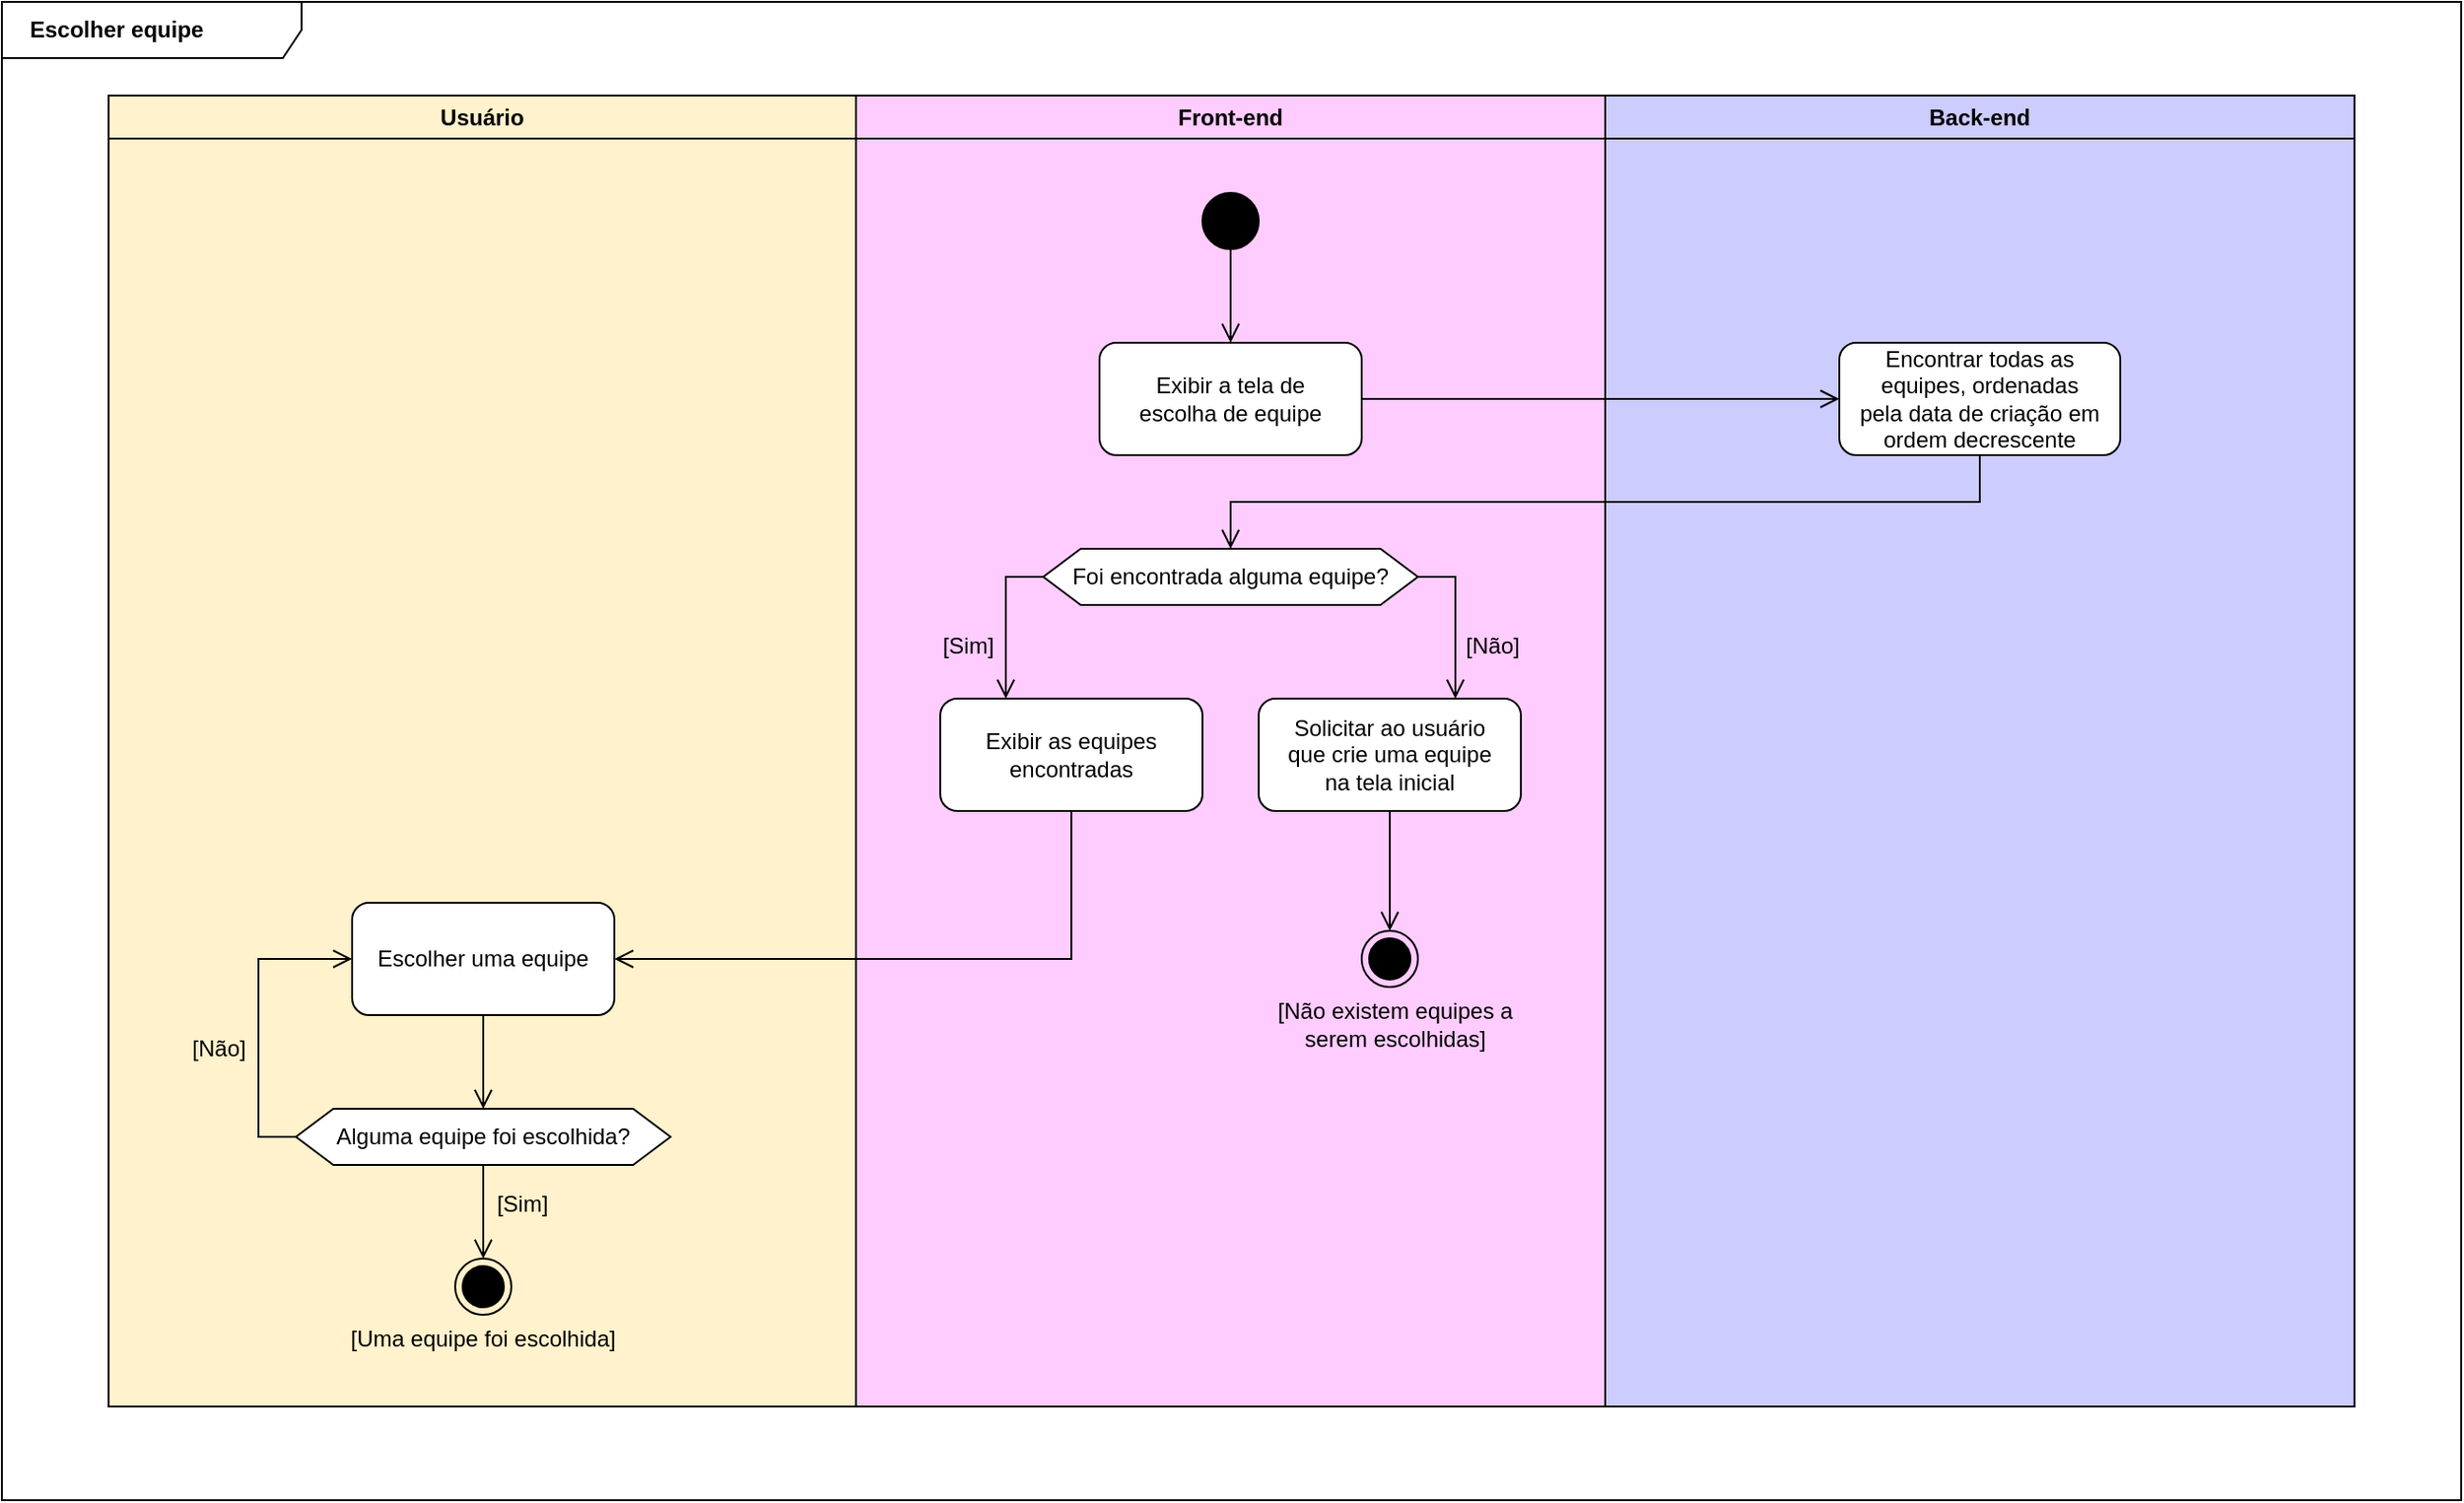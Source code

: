 <mxfile version="21.2.1" type="device">
  <diagram name="Page-1" id="16vWiy-wB-ud1axXoYQZ">
    <mxGraphModel dx="1467" dy="2156" grid="0" gridSize="10" guides="1" tooltips="1" connect="1" arrows="1" fold="1" page="1" pageScale="1" pageWidth="827" pageHeight="1169" math="0" shadow="0">
      <root>
        <mxCell id="0" />
        <mxCell id="1" parent="0" />
        <mxCell id="RNL18w_joaWgRKOxXDmb-138" value="Escolher equipe" style="shape=umlFrame;whiteSpace=wrap;html=1;pointerEvents=0;recursiveResize=0;container=1;collapsible=0;width=160;align=left;spacing=15;fontStyle=1" parent="1" vertex="1">
          <mxGeometry x="8" y="-42" width="1313" height="800" as="geometry" />
        </mxCell>
        <mxCell id="RNL18w_joaWgRKOxXDmb-1" value="Usuário" style="swimlane;whiteSpace=wrap;spacing=5;swimlaneFillColor=#FFF2CC;fillColor=#FFF2CC;" parent="RNL18w_joaWgRKOxXDmb-138" vertex="1">
          <mxGeometry x="57" y="50" width="399" height="700" as="geometry">
            <mxRectangle x="164.5" y="128" width="90" height="30" as="alternateBounds" />
          </mxGeometry>
        </mxCell>
        <mxCell id="RNL18w_joaWgRKOxXDmb-141" style="edgeStyle=orthogonalEdgeStyle;rounded=0;orthogonalLoop=1;jettySize=auto;html=1;exitX=0.5;exitY=1;exitDx=0;exitDy=0;entryX=0.5;entryY=0;entryDx=0;entryDy=0;endArrow=open;endFill=0;endSize=8;" parent="RNL18w_joaWgRKOxXDmb-1" source="RNL18w_joaWgRKOxXDmb-133" target="RNL18w_joaWgRKOxXDmb-139" edge="1">
          <mxGeometry relative="1" as="geometry" />
        </mxCell>
        <mxCell id="RNL18w_joaWgRKOxXDmb-133" value="Escolher uma equipe" style="strokeColor=default;whiteSpace=wrap;rounded=1;glass=0;spacing=11;" parent="RNL18w_joaWgRKOxXDmb-1" vertex="1">
          <mxGeometry x="130" y="431" width="140" height="60" as="geometry" />
        </mxCell>
        <mxCell id="RNL18w_joaWgRKOxXDmb-144" style="edgeStyle=orthogonalEdgeStyle;rounded=0;orthogonalLoop=1;jettySize=auto;html=1;exitX=0;exitY=0.5;exitDx=0;exitDy=0;entryX=0;entryY=0.5;entryDx=0;entryDy=0;endArrow=open;endFill=0;endSize=8;" parent="RNL18w_joaWgRKOxXDmb-1" source="RNL18w_joaWgRKOxXDmb-139" target="RNL18w_joaWgRKOxXDmb-133" edge="1">
          <mxGeometry relative="1" as="geometry" />
        </mxCell>
        <mxCell id="RNL18w_joaWgRKOxXDmb-139" value="Alguma equipe foi escolhida?" style="shape=hexagon;perimeter=hexagonPerimeter2;whiteSpace=wrap;html=1;fixedSize=1;" parent="RNL18w_joaWgRKOxXDmb-1" vertex="1">
          <mxGeometry x="100" y="541" width="200" height="30" as="geometry" />
        </mxCell>
        <mxCell id="RNL18w_joaWgRKOxXDmb-143" value="[Sim]" style="text;html=1;strokeColor=none;fillColor=none;align=center;verticalAlign=middle;whiteSpace=wrap;rounded=0;" parent="RNL18w_joaWgRKOxXDmb-1" vertex="1">
          <mxGeometry x="201" y="582" width="40" height="20" as="geometry" />
        </mxCell>
        <mxCell id="RNL18w_joaWgRKOxXDmb-145" value="[Não]" style="text;html=1;strokeColor=none;fillColor=none;align=center;verticalAlign=middle;whiteSpace=wrap;rounded=0;" parent="RNL18w_joaWgRKOxXDmb-1" vertex="1">
          <mxGeometry x="39" y="499" width="40" height="20" as="geometry" />
        </mxCell>
        <mxCell id="RNL18w_joaWgRKOxXDmb-146" value="[Uma equipe foi escolhida]" style="text;html=1;strokeColor=none;fillColor=none;align=center;verticalAlign=middle;whiteSpace=wrap;rounded=0;" parent="RNL18w_joaWgRKOxXDmb-1" vertex="1">
          <mxGeometry x="125" y="654" width="150" height="20" as="geometry" />
        </mxCell>
        <mxCell id="RNL18w_joaWgRKOxXDmb-140" value="" style="ellipse;html=1;shape=endState;fillColor=strokeColor;" parent="RNL18w_joaWgRKOxXDmb-1" vertex="1">
          <mxGeometry x="185" y="621" width="30" height="30" as="geometry" />
        </mxCell>
        <mxCell id="RNL18w_joaWgRKOxXDmb-142" style="edgeStyle=orthogonalEdgeStyle;rounded=0;orthogonalLoop=1;jettySize=auto;html=1;exitX=0.5;exitY=1;exitDx=0;exitDy=0;entryX=0.5;entryY=0;entryDx=0;entryDy=0;endArrow=open;endFill=0;endSize=8;" parent="RNL18w_joaWgRKOxXDmb-138" source="RNL18w_joaWgRKOxXDmb-139" edge="1">
          <mxGeometry relative="1" as="geometry">
            <mxPoint x="257" y="671" as="targetPoint" />
          </mxGeometry>
        </mxCell>
        <mxCell id="RNL18w_joaWgRKOxXDmb-11" value="Front-end" style="swimlane;whiteSpace=wrap;spacing=5;swimlaneFillColor=#FFCCFF;fillColor=#FFCCFF;" parent="RNL18w_joaWgRKOxXDmb-138" vertex="1">
          <mxGeometry x="456" y="50" width="400" height="700" as="geometry">
            <mxRectangle x="164.5" y="128" width="90" height="30" as="alternateBounds" />
          </mxGeometry>
        </mxCell>
        <mxCell id="RNL18w_joaWgRKOxXDmb-92" value="Exibir a tela de escolha de equipe" style="strokeColor=default;whiteSpace=wrap;rounded=1;glass=0;spacing=11;" parent="RNL18w_joaWgRKOxXDmb-11" vertex="1">
          <mxGeometry x="130" y="132" width="140" height="60" as="geometry" />
        </mxCell>
        <mxCell id="RNL18w_joaWgRKOxXDmb-113" style="edgeStyle=orthogonalEdgeStyle;rounded=0;orthogonalLoop=1;jettySize=auto;html=1;exitX=0.5;exitY=1;exitDx=0;exitDy=0;entryX=0.5;entryY=0;entryDx=0;entryDy=0;endArrow=open;endFill=0;endSize=8;" parent="RNL18w_joaWgRKOxXDmb-11" source="RNL18w_joaWgRKOxXDmb-112" target="RNL18w_joaWgRKOxXDmb-92" edge="1">
          <mxGeometry relative="1" as="geometry" />
        </mxCell>
        <mxCell id="RNL18w_joaWgRKOxXDmb-112" value="" style="ellipse;fillColor=strokeColor;html=1;" parent="RNL18w_joaWgRKOxXDmb-11" vertex="1">
          <mxGeometry x="185" y="52" width="30" height="30" as="geometry" />
        </mxCell>
        <mxCell id="RNL18w_joaWgRKOxXDmb-128" style="edgeStyle=orthogonalEdgeStyle;rounded=0;orthogonalLoop=1;jettySize=auto;html=1;exitX=0;exitY=0.5;exitDx=0;exitDy=0;entryX=0.25;entryY=0;entryDx=0;entryDy=0;endArrow=open;endFill=0;endSize=8;" parent="RNL18w_joaWgRKOxXDmb-11" source="RNL18w_joaWgRKOxXDmb-122" target="RNL18w_joaWgRKOxXDmb-126" edge="1">
          <mxGeometry relative="1" as="geometry" />
        </mxCell>
        <mxCell id="RNL18w_joaWgRKOxXDmb-129" style="edgeStyle=orthogonalEdgeStyle;rounded=0;orthogonalLoop=1;jettySize=auto;html=1;exitX=1;exitY=0.5;exitDx=0;exitDy=0;entryX=0.75;entryY=0;entryDx=0;entryDy=0;endArrow=open;endFill=0;endSize=8;" parent="RNL18w_joaWgRKOxXDmb-11" source="RNL18w_joaWgRKOxXDmb-122" target="RNL18w_joaWgRKOxXDmb-127" edge="1">
          <mxGeometry relative="1" as="geometry" />
        </mxCell>
        <mxCell id="RNL18w_joaWgRKOxXDmb-122" value="Foi encontrada alguma equipe?" style="shape=hexagon;perimeter=hexagonPerimeter2;whiteSpace=wrap;html=1;fixedSize=1;" parent="RNL18w_joaWgRKOxXDmb-11" vertex="1">
          <mxGeometry x="100" y="242" width="200" height="30" as="geometry" />
        </mxCell>
        <mxCell id="RNL18w_joaWgRKOxXDmb-126" value="Exibir as equipes encontradas" style="strokeColor=default;whiteSpace=wrap;rounded=1;glass=0;spacing=11;" parent="RNL18w_joaWgRKOxXDmb-11" vertex="1">
          <mxGeometry x="45" y="322" width="140" height="60" as="geometry" />
        </mxCell>
        <mxCell id="RNL18w_joaWgRKOxXDmb-135" style="edgeStyle=orthogonalEdgeStyle;rounded=0;orthogonalLoop=1;jettySize=auto;html=1;exitX=0.5;exitY=1;exitDx=0;exitDy=0;entryX=0.5;entryY=0;entryDx=0;entryDy=0;endArrow=open;endFill=0;endSize=8;" parent="RNL18w_joaWgRKOxXDmb-11" source="RNL18w_joaWgRKOxXDmb-127" target="RNL18w_joaWgRKOxXDmb-134" edge="1">
          <mxGeometry relative="1" as="geometry" />
        </mxCell>
        <mxCell id="RNL18w_joaWgRKOxXDmb-127" value="Solicitar ao usuário que crie uma equipe na tela inicial" style="strokeColor=default;whiteSpace=wrap;rounded=1;glass=0;spacing=11;" parent="RNL18w_joaWgRKOxXDmb-11" vertex="1">
          <mxGeometry x="215" y="322" width="140" height="60" as="geometry" />
        </mxCell>
        <mxCell id="RNL18w_joaWgRKOxXDmb-83" value="[Sim]" style="text;html=1;strokeColor=none;fillColor=none;align=center;verticalAlign=middle;whiteSpace=wrap;rounded=0;" parent="RNL18w_joaWgRKOxXDmb-11" vertex="1">
          <mxGeometry x="40" y="284" width="40" height="20" as="geometry" />
        </mxCell>
        <mxCell id="RNL18w_joaWgRKOxXDmb-131" value="[Não]" style="text;html=1;strokeColor=none;fillColor=none;align=center;verticalAlign=middle;whiteSpace=wrap;rounded=0;" parent="RNL18w_joaWgRKOxXDmb-11" vertex="1">
          <mxGeometry x="320" y="284" width="40" height="20" as="geometry" />
        </mxCell>
        <mxCell id="RNL18w_joaWgRKOxXDmb-134" value="" style="ellipse;html=1;shape=endState;fillColor=strokeColor;" parent="RNL18w_joaWgRKOxXDmb-11" vertex="1">
          <mxGeometry x="270" y="446" width="30" height="30" as="geometry" />
        </mxCell>
        <mxCell id="RNL18w_joaWgRKOxXDmb-136" value="[Não existem equipes a serem escolhidas]" style="text;html=1;strokeColor=none;fillColor=none;align=center;verticalAlign=middle;whiteSpace=wrap;rounded=0;" parent="RNL18w_joaWgRKOxXDmb-11" vertex="1">
          <mxGeometry x="216" y="478" width="144" height="36" as="geometry" />
        </mxCell>
        <mxCell id="RNL18w_joaWgRKOxXDmb-16" value="Back-end" style="swimlane;whiteSpace=wrap;spacing=5;swimlaneFillColor=#CCCCFF;fillColor=#CCCCFF;" parent="RNL18w_joaWgRKOxXDmb-138" vertex="1">
          <mxGeometry x="856" y="50" width="400" height="700" as="geometry">
            <mxRectangle x="164.5" y="128" width="90" height="30" as="alternateBounds" />
          </mxGeometry>
        </mxCell>
        <mxCell id="RNL18w_joaWgRKOxXDmb-100" value="Encontrar todas as equipes, ordenadas pela data de criação em ordem decrescente" style="strokeColor=default;whiteSpace=wrap;rounded=1;glass=0;spacing=11;" parent="RNL18w_joaWgRKOxXDmb-16" vertex="1">
          <mxGeometry x="125" y="132" width="150" height="60" as="geometry" />
        </mxCell>
        <mxCell id="RNL18w_joaWgRKOxXDmb-137" style="edgeStyle=orthogonalEdgeStyle;rounded=0;orthogonalLoop=1;jettySize=auto;html=1;exitX=0.5;exitY=1;exitDx=0;exitDy=0;entryX=1;entryY=0.5;entryDx=0;entryDy=0;endArrow=open;endFill=0;endSize=8;" parent="RNL18w_joaWgRKOxXDmb-138" source="RNL18w_joaWgRKOxXDmb-126" target="RNL18w_joaWgRKOxXDmb-133" edge="1">
          <mxGeometry relative="1" as="geometry" />
        </mxCell>
        <mxCell id="RNL18w_joaWgRKOxXDmb-132" style="edgeStyle=orthogonalEdgeStyle;rounded=0;orthogonalLoop=1;jettySize=auto;html=1;exitX=0.5;exitY=1;exitDx=0;exitDy=0;entryX=0.5;entryY=0;entryDx=0;entryDy=0;endArrow=open;endFill=0;endSize=8;" parent="RNL18w_joaWgRKOxXDmb-138" source="RNL18w_joaWgRKOxXDmb-100" target="RNL18w_joaWgRKOxXDmb-122" edge="1">
          <mxGeometry relative="1" as="geometry" />
        </mxCell>
        <mxCell id="RNL18w_joaWgRKOxXDmb-102" style="edgeStyle=orthogonalEdgeStyle;rounded=0;orthogonalLoop=1;jettySize=auto;html=1;exitX=1;exitY=0.5;exitDx=0;exitDy=0;entryX=0;entryY=0.5;entryDx=0;entryDy=0;endArrow=open;endFill=0;endSize=8;" parent="RNL18w_joaWgRKOxXDmb-138" source="RNL18w_joaWgRKOxXDmb-92" target="RNL18w_joaWgRKOxXDmb-100" edge="1">
          <mxGeometry relative="1" as="geometry" />
        </mxCell>
      </root>
    </mxGraphModel>
  </diagram>
</mxfile>
